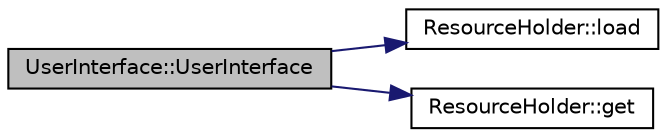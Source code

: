 digraph "UserInterface::UserInterface"
{
  edge [fontname="Helvetica",fontsize="10",labelfontname="Helvetica",labelfontsize="10"];
  node [fontname="Helvetica",fontsize="10",shape=record];
  rankdir="LR";
  Node1 [label="UserInterface::UserInterface",height=0.2,width=0.4,color="black", fillcolor="grey75", style="filled", fontcolor="black"];
  Node1 -> Node2 [color="midnightblue",fontsize="10",style="solid",fontname="Helvetica"];
  Node2 [label="ResourceHolder::load",height=0.2,width=0.4,color="black", fillcolor="white", style="filled",URL="$classResourceHolder.html#ad15d54a722804d1f4ffca6fcaa468a36"];
  Node1 -> Node3 [color="midnightblue",fontsize="10",style="solid",fontname="Helvetica"];
  Node3 [label="ResourceHolder::get",height=0.2,width=0.4,color="black", fillcolor="white", style="filled",URL="$classResourceHolder.html#a236988b27b59d66e39e38e556de2a064"];
}
